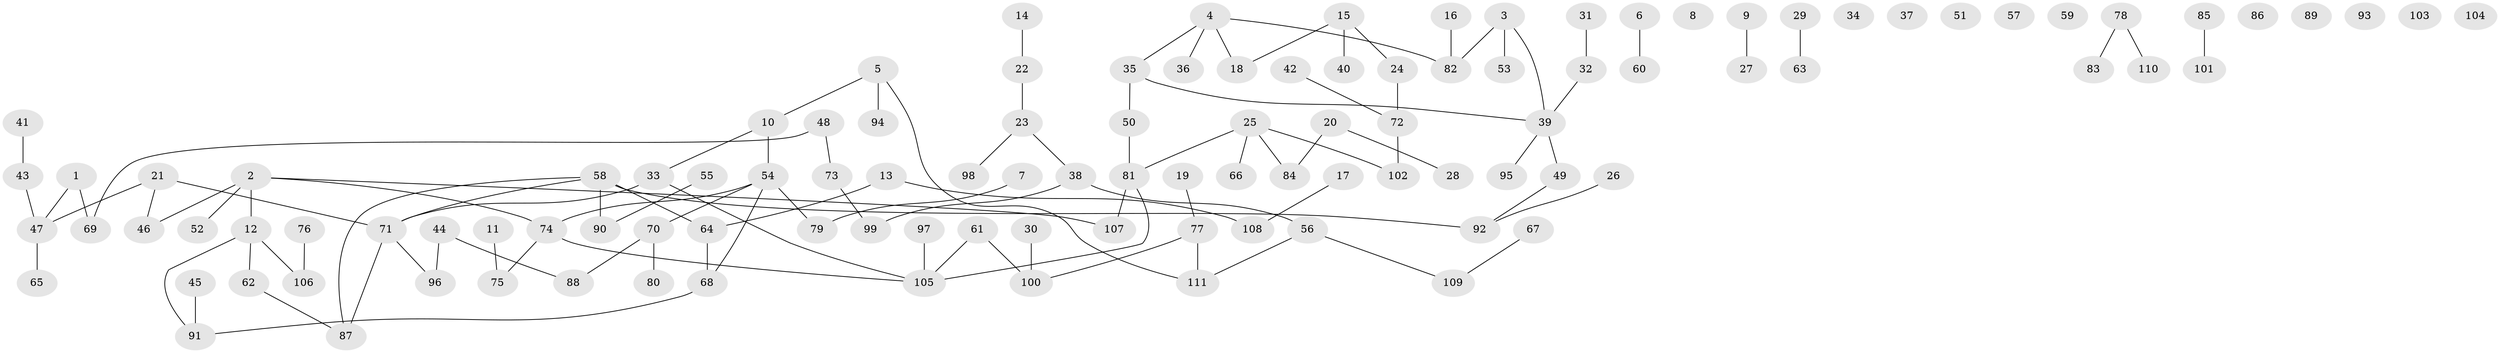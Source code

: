 // Generated by graph-tools (version 1.1) at 2025/33/03/09/25 02:33:24]
// undirected, 111 vertices, 107 edges
graph export_dot {
graph [start="1"]
  node [color=gray90,style=filled];
  1;
  2;
  3;
  4;
  5;
  6;
  7;
  8;
  9;
  10;
  11;
  12;
  13;
  14;
  15;
  16;
  17;
  18;
  19;
  20;
  21;
  22;
  23;
  24;
  25;
  26;
  27;
  28;
  29;
  30;
  31;
  32;
  33;
  34;
  35;
  36;
  37;
  38;
  39;
  40;
  41;
  42;
  43;
  44;
  45;
  46;
  47;
  48;
  49;
  50;
  51;
  52;
  53;
  54;
  55;
  56;
  57;
  58;
  59;
  60;
  61;
  62;
  63;
  64;
  65;
  66;
  67;
  68;
  69;
  70;
  71;
  72;
  73;
  74;
  75;
  76;
  77;
  78;
  79;
  80;
  81;
  82;
  83;
  84;
  85;
  86;
  87;
  88;
  89;
  90;
  91;
  92;
  93;
  94;
  95;
  96;
  97;
  98;
  99;
  100;
  101;
  102;
  103;
  104;
  105;
  106;
  107;
  108;
  109;
  110;
  111;
  1 -- 47;
  1 -- 69;
  2 -- 12;
  2 -- 46;
  2 -- 52;
  2 -- 74;
  2 -- 107;
  3 -- 39;
  3 -- 53;
  3 -- 82;
  4 -- 18;
  4 -- 35;
  4 -- 36;
  4 -- 82;
  5 -- 10;
  5 -- 94;
  5 -- 111;
  6 -- 60;
  7 -- 79;
  9 -- 27;
  10 -- 33;
  10 -- 54;
  11 -- 75;
  12 -- 62;
  12 -- 91;
  12 -- 106;
  13 -- 64;
  13 -- 108;
  14 -- 22;
  15 -- 18;
  15 -- 24;
  15 -- 40;
  16 -- 82;
  17 -- 108;
  19 -- 77;
  20 -- 28;
  20 -- 84;
  21 -- 46;
  21 -- 47;
  21 -- 71;
  22 -- 23;
  23 -- 38;
  23 -- 98;
  24 -- 72;
  25 -- 66;
  25 -- 81;
  25 -- 84;
  25 -- 102;
  26 -- 92;
  29 -- 63;
  30 -- 100;
  31 -- 32;
  32 -- 39;
  33 -- 71;
  33 -- 105;
  35 -- 39;
  35 -- 50;
  38 -- 56;
  38 -- 99;
  39 -- 49;
  39 -- 95;
  41 -- 43;
  42 -- 72;
  43 -- 47;
  44 -- 88;
  44 -- 96;
  45 -- 91;
  47 -- 65;
  48 -- 69;
  48 -- 73;
  49 -- 92;
  50 -- 81;
  54 -- 68;
  54 -- 70;
  54 -- 74;
  54 -- 79;
  55 -- 90;
  56 -- 109;
  56 -- 111;
  58 -- 64;
  58 -- 71;
  58 -- 87;
  58 -- 90;
  58 -- 92;
  61 -- 100;
  61 -- 105;
  62 -- 87;
  64 -- 68;
  67 -- 109;
  68 -- 91;
  70 -- 80;
  70 -- 88;
  71 -- 87;
  71 -- 96;
  72 -- 102;
  73 -- 99;
  74 -- 75;
  74 -- 105;
  76 -- 106;
  77 -- 100;
  77 -- 111;
  78 -- 83;
  78 -- 110;
  81 -- 105;
  81 -- 107;
  85 -- 101;
  97 -- 105;
}
